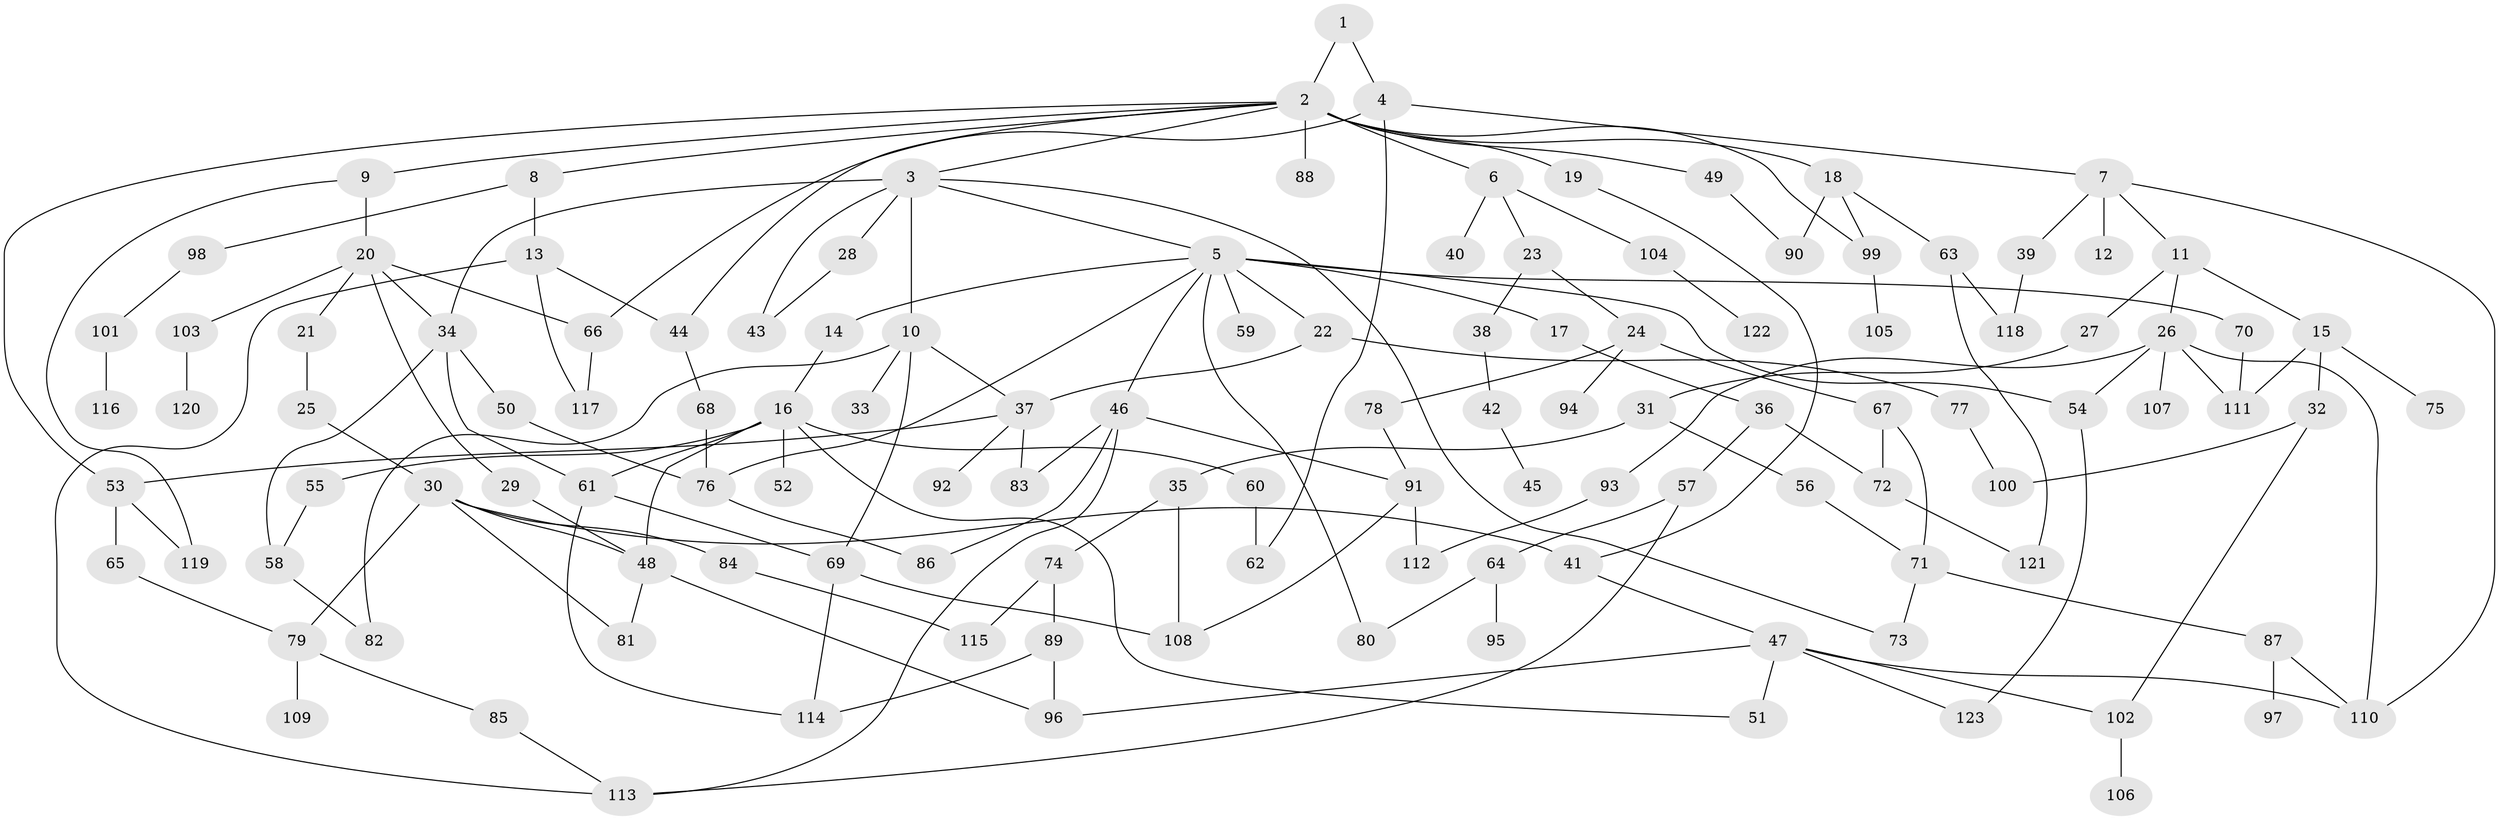 // coarse degree distribution, {2: 0.2962962962962963, 13: 0.012345679012345678, 6: 0.037037037037037035, 4: 0.13580246913580246, 11: 0.012345679012345678, 3: 0.18518518518518517, 7: 0.037037037037037035, 8: 0.012345679012345678, 1: 0.19753086419753085, 9: 0.012345679012345678, 5: 0.06172839506172839}
// Generated by graph-tools (version 1.1) at 2025/51/02/27/25 19:51:39]
// undirected, 123 vertices, 174 edges
graph export_dot {
graph [start="1"]
  node [color=gray90,style=filled];
  1;
  2;
  3;
  4;
  5;
  6;
  7;
  8;
  9;
  10;
  11;
  12;
  13;
  14;
  15;
  16;
  17;
  18;
  19;
  20;
  21;
  22;
  23;
  24;
  25;
  26;
  27;
  28;
  29;
  30;
  31;
  32;
  33;
  34;
  35;
  36;
  37;
  38;
  39;
  40;
  41;
  42;
  43;
  44;
  45;
  46;
  47;
  48;
  49;
  50;
  51;
  52;
  53;
  54;
  55;
  56;
  57;
  58;
  59;
  60;
  61;
  62;
  63;
  64;
  65;
  66;
  67;
  68;
  69;
  70;
  71;
  72;
  73;
  74;
  75;
  76;
  77;
  78;
  79;
  80;
  81;
  82;
  83;
  84;
  85;
  86;
  87;
  88;
  89;
  90;
  91;
  92;
  93;
  94;
  95;
  96;
  97;
  98;
  99;
  100;
  101;
  102;
  103;
  104;
  105;
  106;
  107;
  108;
  109;
  110;
  111;
  112;
  113;
  114;
  115;
  116;
  117;
  118;
  119;
  120;
  121;
  122;
  123;
  1 -- 2;
  1 -- 4;
  2 -- 3;
  2 -- 6;
  2 -- 8;
  2 -- 9;
  2 -- 18;
  2 -- 19;
  2 -- 44;
  2 -- 49;
  2 -- 88;
  2 -- 53;
  2 -- 99;
  3 -- 5;
  3 -- 10;
  3 -- 28;
  3 -- 34;
  3 -- 73;
  3 -- 43;
  4 -- 7;
  4 -- 62;
  4 -- 66;
  5 -- 14;
  5 -- 17;
  5 -- 22;
  5 -- 46;
  5 -- 54;
  5 -- 59;
  5 -- 70;
  5 -- 76;
  5 -- 80;
  6 -- 23;
  6 -- 40;
  6 -- 104;
  7 -- 11;
  7 -- 12;
  7 -- 39;
  7 -- 110;
  8 -- 13;
  8 -- 98;
  9 -- 20;
  9 -- 119;
  10 -- 33;
  10 -- 37;
  10 -- 69;
  10 -- 82;
  11 -- 15;
  11 -- 26;
  11 -- 27;
  13 -- 117;
  13 -- 113;
  13 -- 44;
  14 -- 16;
  15 -- 32;
  15 -- 75;
  15 -- 111;
  16 -- 51;
  16 -- 52;
  16 -- 55;
  16 -- 60;
  16 -- 61;
  16 -- 48;
  17 -- 36;
  18 -- 63;
  18 -- 99;
  18 -- 90;
  19 -- 41;
  20 -- 21;
  20 -- 29;
  20 -- 66;
  20 -- 103;
  20 -- 34;
  21 -- 25;
  22 -- 77;
  22 -- 37;
  23 -- 24;
  23 -- 38;
  24 -- 67;
  24 -- 78;
  24 -- 94;
  25 -- 30;
  26 -- 93;
  26 -- 107;
  26 -- 111;
  26 -- 54;
  26 -- 110;
  27 -- 31;
  28 -- 43;
  29 -- 48;
  30 -- 41;
  30 -- 48;
  30 -- 79;
  30 -- 81;
  30 -- 84;
  31 -- 35;
  31 -- 56;
  32 -- 100;
  32 -- 102;
  34 -- 50;
  34 -- 58;
  34 -- 61;
  35 -- 74;
  35 -- 108;
  36 -- 57;
  36 -- 72;
  37 -- 53;
  37 -- 83;
  37 -- 92;
  38 -- 42;
  39 -- 118;
  41 -- 47;
  42 -- 45;
  44 -- 68;
  46 -- 86;
  46 -- 91;
  46 -- 83;
  46 -- 113;
  47 -- 96;
  47 -- 102;
  47 -- 51;
  47 -- 110;
  47 -- 123;
  48 -- 96;
  48 -- 81;
  49 -- 90;
  50 -- 76;
  53 -- 65;
  53 -- 119;
  54 -- 123;
  55 -- 58;
  56 -- 71;
  57 -- 64;
  57 -- 113;
  58 -- 82;
  60 -- 62;
  61 -- 114;
  61 -- 69;
  63 -- 118;
  63 -- 121;
  64 -- 95;
  64 -- 80;
  65 -- 79;
  66 -- 117;
  67 -- 71;
  67 -- 72;
  68 -- 76;
  69 -- 108;
  69 -- 114;
  70 -- 111;
  71 -- 87;
  71 -- 73;
  72 -- 121;
  74 -- 89;
  74 -- 115;
  76 -- 86;
  77 -- 100;
  78 -- 91;
  79 -- 85;
  79 -- 109;
  84 -- 115;
  85 -- 113;
  87 -- 97;
  87 -- 110;
  89 -- 96;
  89 -- 114;
  91 -- 112;
  91 -- 108;
  93 -- 112;
  98 -- 101;
  99 -- 105;
  101 -- 116;
  102 -- 106;
  103 -- 120;
  104 -- 122;
}
